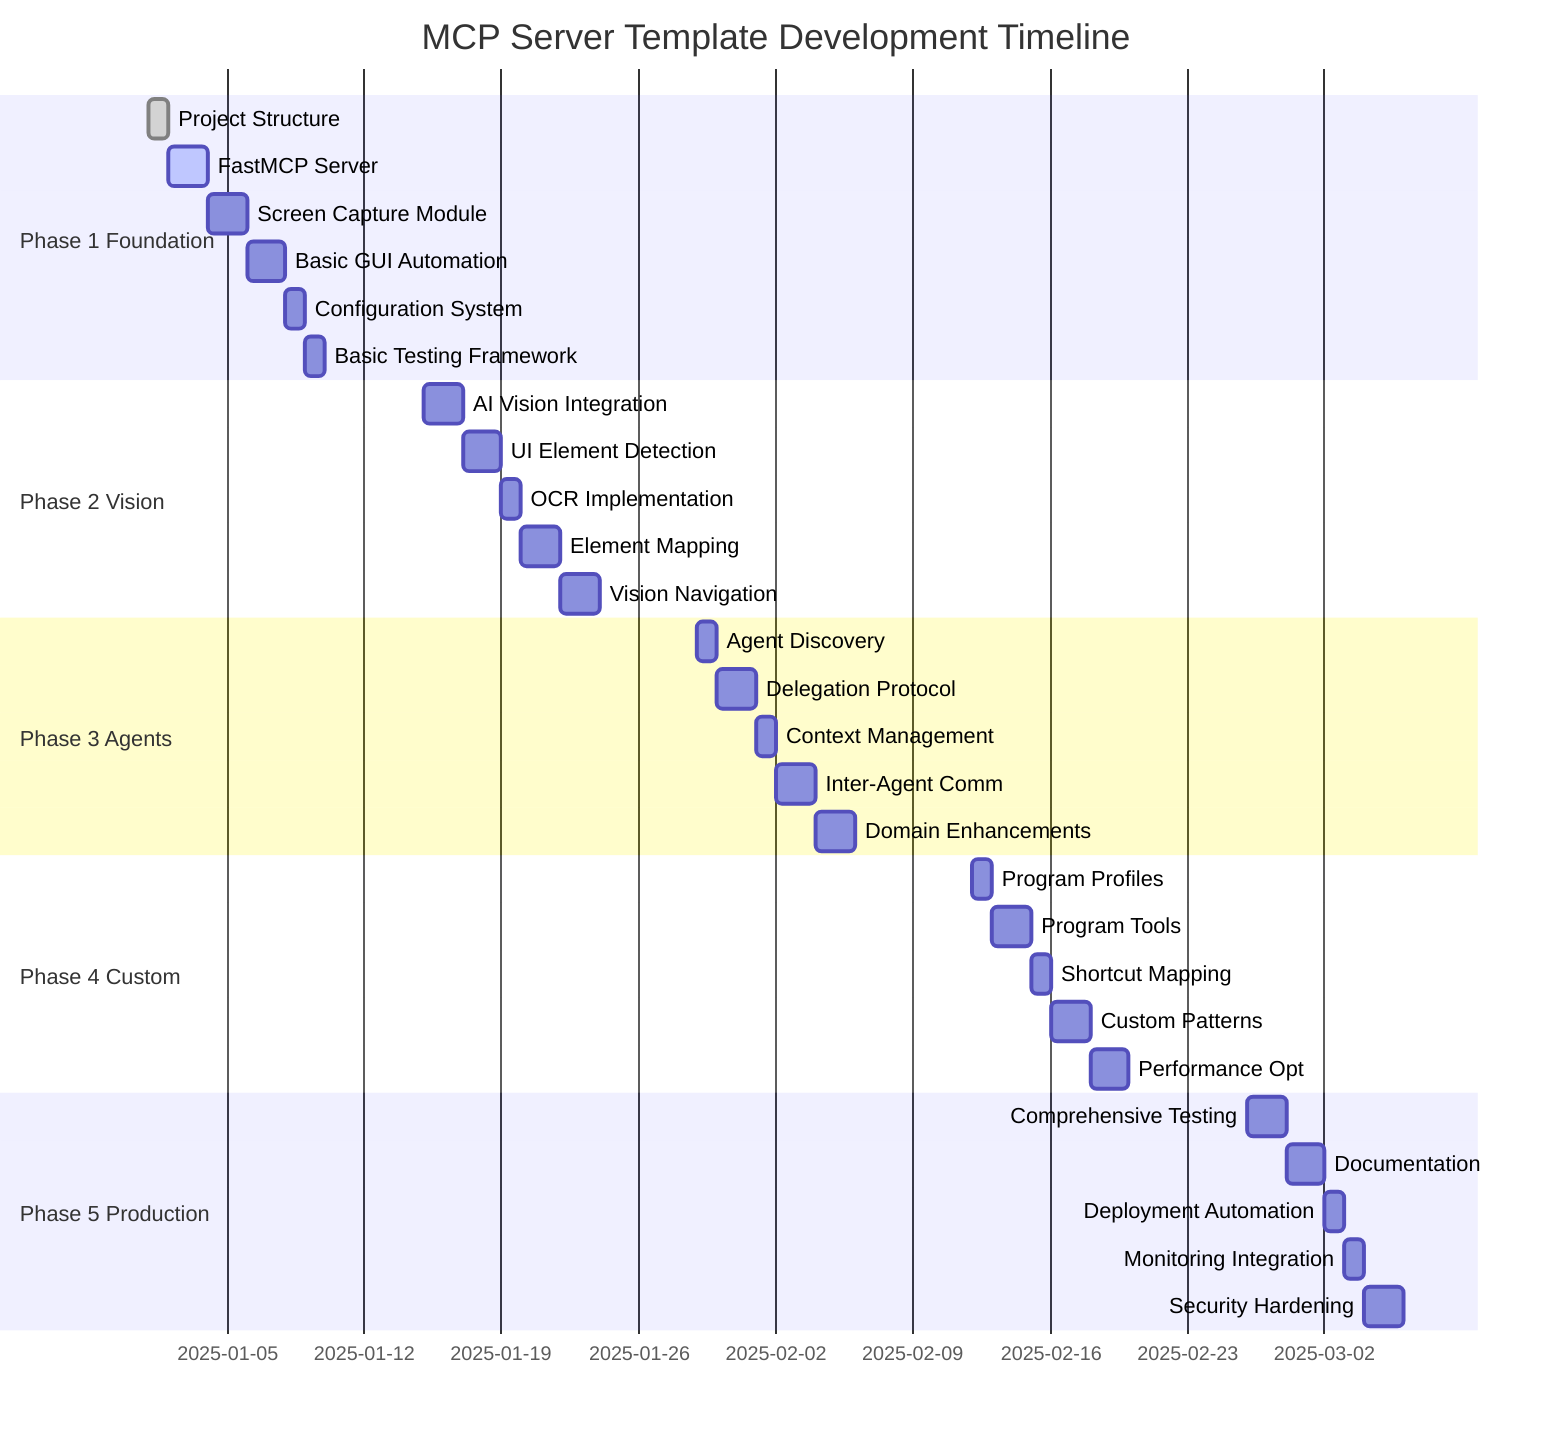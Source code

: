gantt
    title MCP Server Template Development Timeline
    dateFormat YYYY-MM-DD
    section Phase 1 Foundation
    Project Structure          :done, p1_1, 2025-01-01, 1d
    FastMCP Server             :active, p1_2, 2025-01-02, 2d
    Screen Capture Module      :p1_3, 2025-01-04, 2d
    Basic GUI Automation       :p1_4, 2025-01-06, 2d
    Configuration System       :p1_5, 2025-01-08, 1d
    Basic Testing Framework    :p1_6, 2025-01-09, 1d
    
    section Phase 2 Vision
    AI Vision Integration      :p2_1, 2025-01-15, 2d
    UI Element Detection       :p2_2, 2025-01-17, 2d
    OCR Implementation         :p2_3, 2025-01-19, 1d
    Element Mapping            :p2_4, 2025-01-20, 2d
    Vision Navigation          :p2_5, 2025-01-22, 2d
    
    section Phase 3 Agents
    Agent Discovery            :p3_1, 2025-01-29, 1d
    Delegation Protocol        :p3_2, 2025-01-30, 2d
    Context Management         :p3_3, 2025-02-01, 1d
    Inter-Agent Comm           :p3_4, 2025-02-02, 2d
    Domain Enhancements        :p3_5, 2025-02-04, 2d
    
    section Phase 4 Custom
    Program Profiles           :p4_1, 2025-02-12, 1d
    Program Tools              :p4_2, 2025-02-13, 2d
    Shortcut Mapping           :p4_3, 2025-02-15, 1d
    Custom Patterns            :p4_4, 2025-02-16, 2d
    Performance Opt            :p4_5, 2025-02-18, 2d
    
    section Phase 5 Production
    Comprehensive Testing      :p5_1, 2025-02-26, 2d
    Documentation              :p5_2, 2025-02-28, 2d
    Deployment Automation      :p5_3, 2025-03-02, 1d
    Monitoring Integration     :p5_4, 2025-03-03, 1d
    Security Hardening         :p5_5, 2025-03-04, 2d